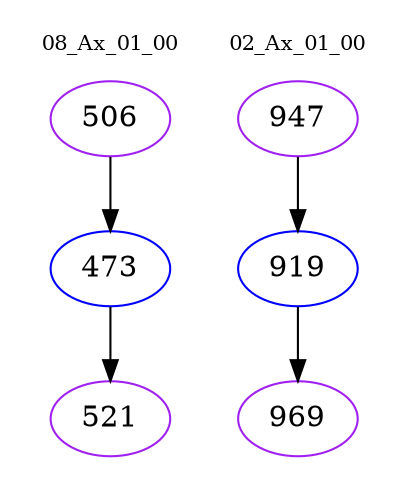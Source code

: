 digraph{
subgraph cluster_0 {
color = white
label = "08_Ax_01_00";
fontsize=10;
T0_506 [label="506", color="purple"]
T0_506 -> T0_473 [color="black"]
T0_473 [label="473", color="blue"]
T0_473 -> T0_521 [color="black"]
T0_521 [label="521", color="purple"]
}
subgraph cluster_1 {
color = white
label = "02_Ax_01_00";
fontsize=10;
T1_947 [label="947", color="purple"]
T1_947 -> T1_919 [color="black"]
T1_919 [label="919", color="blue"]
T1_919 -> T1_969 [color="black"]
T1_969 [label="969", color="purple"]
}
}
